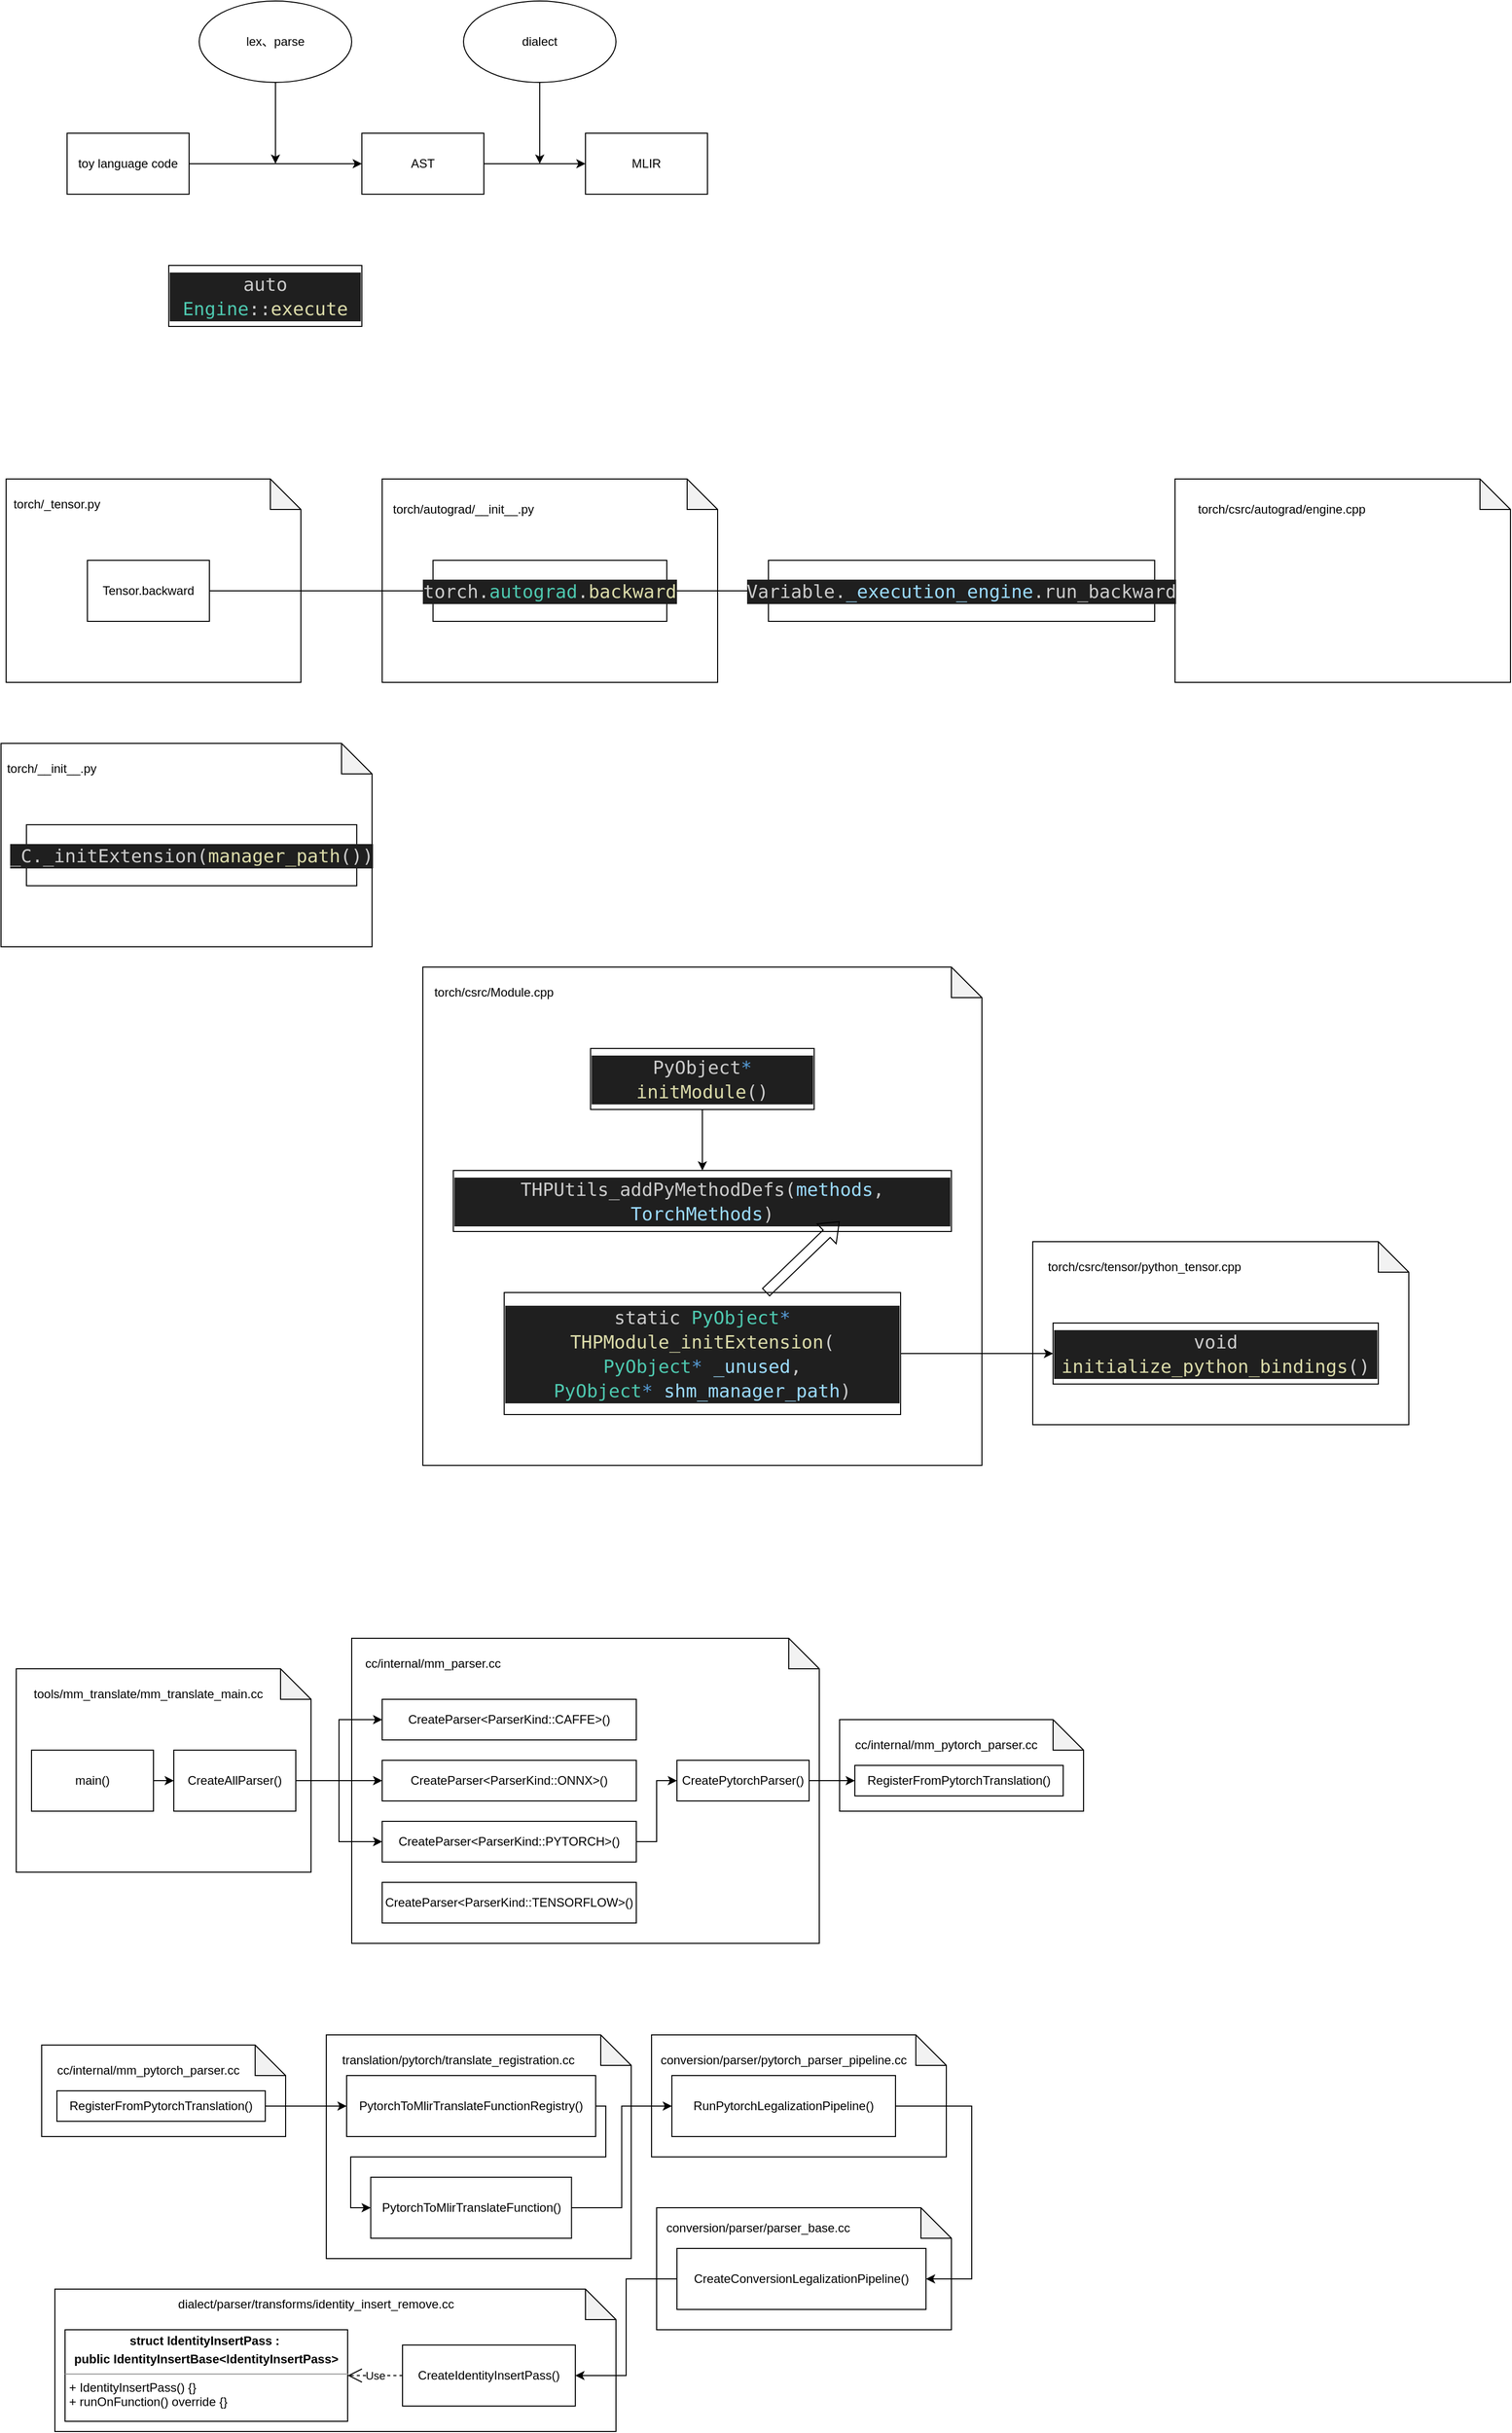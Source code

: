 <mxfile version="22.1.7" type="github">
  <diagram name="Page-1" id="DxE3iIKvWCXVfC5Ny44k">
    <mxGraphModel dx="1354" dy="771" grid="0" gridSize="10" guides="1" tooltips="1" connect="1" arrows="1" fold="1" page="0" pageScale="1" pageWidth="850" pageHeight="1100" math="0" shadow="0">
      <root>
        <mxCell id="0" />
        <mxCell id="1" parent="0" />
        <mxCell id="8K7rvJWfkNBqAx2Cw8N4-57" value="" style="shape=note;whiteSpace=wrap;html=1;backgroundOutline=1;darkOpacity=0.05;" vertex="1" parent="1">
          <mxGeometry x="78" y="2300" width="552" height="140" as="geometry" />
        </mxCell>
        <mxCell id="8K7rvJWfkNBqAx2Cw8N4-53" value="" style="shape=note;whiteSpace=wrap;html=1;backgroundOutline=1;darkOpacity=0.05;" vertex="1" parent="1">
          <mxGeometry x="670" y="2220" width="290" height="120" as="geometry" />
        </mxCell>
        <mxCell id="8K7rvJWfkNBqAx2Cw8N4-18" value="" style="shape=note;whiteSpace=wrap;html=1;backgroundOutline=1;darkOpacity=0.05;" vertex="1" parent="1">
          <mxGeometry x="850" y="1740" width="240" height="90" as="geometry" />
        </mxCell>
        <mxCell id="8K7rvJWfkNBqAx2Cw8N4-6" value="" style="shape=note;whiteSpace=wrap;html=1;backgroundOutline=1;darkOpacity=0.05;" vertex="1" parent="1">
          <mxGeometry x="370" y="1660" width="460" height="300" as="geometry" />
        </mxCell>
        <mxCell id="ChIQ4_hsvJZt-wBD8TQ4-29" value="" style="shape=note;whiteSpace=wrap;html=1;backgroundOutline=1;darkOpacity=0.05;" parent="1" vertex="1">
          <mxGeometry x="1040" y="1270" width="370" height="180" as="geometry" />
        </mxCell>
        <mxCell id="ChIQ4_hsvJZt-wBD8TQ4-19" value="" style="shape=note;whiteSpace=wrap;html=1;backgroundOutline=1;darkOpacity=0.05;" parent="1" vertex="1">
          <mxGeometry x="440" y="1000" width="550" height="490" as="geometry" />
        </mxCell>
        <mxCell id="ChIQ4_hsvJZt-wBD8TQ4-12" value="" style="shape=note;whiteSpace=wrap;html=1;backgroundOutline=1;darkOpacity=0.05;" parent="1" vertex="1">
          <mxGeometry x="1180" y="520" width="330" height="200" as="geometry" />
        </mxCell>
        <mxCell id="ChIQ4_hsvJZt-wBD8TQ4-13" value="torch/csrc/autograd/engine.cpp" style="text;html=1;strokeColor=none;fillColor=none;align=center;verticalAlign=middle;whiteSpace=wrap;rounded=0;" parent="1" vertex="1">
          <mxGeometry x="1255" y="535" width="60" height="30" as="geometry" />
        </mxCell>
        <mxCell id="ChIQ4_hsvJZt-wBD8TQ4-8" value="" style="shape=note;whiteSpace=wrap;html=1;backgroundOutline=1;darkOpacity=0.05;" parent="1" vertex="1">
          <mxGeometry x="400" y="520" width="330" height="200" as="geometry" />
        </mxCell>
        <mxCell id="ChIQ4_hsvJZt-wBD8TQ4-9" value="torch/autograd/__init__.py" style="text;html=1;strokeColor=none;fillColor=none;align=center;verticalAlign=middle;whiteSpace=wrap;rounded=0;" parent="1" vertex="1">
          <mxGeometry x="450" y="535" width="60" height="30" as="geometry" />
        </mxCell>
        <mxCell id="ChIQ4_hsvJZt-wBD8TQ4-4" value="" style="shape=note;whiteSpace=wrap;html=1;backgroundOutline=1;darkOpacity=0.05;" parent="1" vertex="1">
          <mxGeometry x="30" y="520" width="290" height="200" as="geometry" />
        </mxCell>
        <mxCell id="Lar3wEtWybTDCuJ2HaA1-9" style="edgeStyle=orthogonalEdgeStyle;rounded=0;orthogonalLoop=1;jettySize=auto;html=1;exitX=1;exitY=0.5;exitDx=0;exitDy=0;entryX=0;entryY=0.5;entryDx=0;entryDy=0;" parent="1" source="Lar3wEtWybTDCuJ2HaA1-1" target="Lar3wEtWybTDCuJ2HaA1-2" edge="1">
          <mxGeometry relative="1" as="geometry" />
        </mxCell>
        <mxCell id="Lar3wEtWybTDCuJ2HaA1-1" value="toy language code" style="rounded=0;whiteSpace=wrap;html=1;" parent="1" vertex="1">
          <mxGeometry x="90" y="180" width="120" height="60" as="geometry" />
        </mxCell>
        <mxCell id="Lar3wEtWybTDCuJ2HaA1-12" value="" style="edgeStyle=orthogonalEdgeStyle;rounded=0;orthogonalLoop=1;jettySize=auto;html=1;" parent="1" source="Lar3wEtWybTDCuJ2HaA1-2" target="Lar3wEtWybTDCuJ2HaA1-11" edge="1">
          <mxGeometry relative="1" as="geometry" />
        </mxCell>
        <mxCell id="Lar3wEtWybTDCuJ2HaA1-2" value="AST" style="whiteSpace=wrap;html=1;rounded=0;" parent="1" vertex="1">
          <mxGeometry x="380" y="180" width="120" height="60" as="geometry" />
        </mxCell>
        <mxCell id="Lar3wEtWybTDCuJ2HaA1-10" style="edgeStyle=orthogonalEdgeStyle;rounded=0;orthogonalLoop=1;jettySize=auto;html=1;exitX=0.5;exitY=1;exitDx=0;exitDy=0;" parent="1" source="Lar3wEtWybTDCuJ2HaA1-4" edge="1">
          <mxGeometry relative="1" as="geometry">
            <mxPoint x="295" y="210" as="targetPoint" />
          </mxGeometry>
        </mxCell>
        <mxCell id="Lar3wEtWybTDCuJ2HaA1-4" value="lex、parse" style="ellipse;whiteSpace=wrap;html=1;rounded=0;" parent="1" vertex="1">
          <mxGeometry x="220" y="50" width="150" height="80" as="geometry" />
        </mxCell>
        <mxCell id="Lar3wEtWybTDCuJ2HaA1-11" value="MLIR" style="whiteSpace=wrap;html=1;rounded=0;" parent="1" vertex="1">
          <mxGeometry x="600" y="180" width="120" height="60" as="geometry" />
        </mxCell>
        <mxCell id="Lar3wEtWybTDCuJ2HaA1-13" style="edgeStyle=orthogonalEdgeStyle;rounded=0;orthogonalLoop=1;jettySize=auto;html=1;exitX=0.5;exitY=1;exitDx=0;exitDy=0;" parent="1" source="Lar3wEtWybTDCuJ2HaA1-14" edge="1">
          <mxGeometry relative="1" as="geometry">
            <mxPoint x="555" y="210" as="targetPoint" />
          </mxGeometry>
        </mxCell>
        <mxCell id="Lar3wEtWybTDCuJ2HaA1-14" value="dialect" style="ellipse;whiteSpace=wrap;html=1;rounded=0;" parent="1" vertex="1">
          <mxGeometry x="480" y="50" width="150" height="80" as="geometry" />
        </mxCell>
        <mxCell id="ChIQ4_hsvJZt-wBD8TQ4-2" value="&lt;div style=&quot;color: rgb(204, 204, 204); background-color: rgb(31, 31, 31); font-family: &amp;quot;Ubuntu Mono&amp;quot;, &amp;quot;Droid Sans Mono&amp;quot;, &amp;quot;monospace&amp;quot;, monospace; font-size: 18px; line-height: 24px;&quot;&gt;auto &lt;span style=&quot;color: #4ec9b0;&quot;&gt;Engine&lt;/span&gt;::&lt;span style=&quot;color: #dcdcaa;&quot;&gt;execute&lt;/span&gt;&lt;/div&gt;" style="rounded=0;whiteSpace=wrap;html=1;" parent="1" vertex="1">
          <mxGeometry x="190" y="310" width="190" height="60" as="geometry" />
        </mxCell>
        <mxCell id="ChIQ4_hsvJZt-wBD8TQ4-7" style="edgeStyle=orthogonalEdgeStyle;rounded=0;orthogonalLoop=1;jettySize=auto;html=1;exitX=1;exitY=0.5;exitDx=0;exitDy=0;entryX=0;entryY=0.5;entryDx=0;entryDy=0;" parent="1" source="ChIQ4_hsvJZt-wBD8TQ4-3" target="ChIQ4_hsvJZt-wBD8TQ4-6" edge="1">
          <mxGeometry relative="1" as="geometry" />
        </mxCell>
        <mxCell id="ChIQ4_hsvJZt-wBD8TQ4-3" value="Tensor.backward" style="rounded=0;whiteSpace=wrap;html=1;" parent="1" vertex="1">
          <mxGeometry x="110" y="600" width="120" height="60" as="geometry" />
        </mxCell>
        <mxCell id="ChIQ4_hsvJZt-wBD8TQ4-5" value="torch/_tensor.py" style="text;html=1;strokeColor=none;fillColor=none;align=center;verticalAlign=middle;whiteSpace=wrap;rounded=0;" parent="1" vertex="1">
          <mxGeometry x="50" y="530" width="60" height="30" as="geometry" />
        </mxCell>
        <mxCell id="ChIQ4_hsvJZt-wBD8TQ4-15" style="edgeStyle=orthogonalEdgeStyle;rounded=0;orthogonalLoop=1;jettySize=auto;html=1;exitX=1;exitY=0.5;exitDx=0;exitDy=0;entryX=0;entryY=0.5;entryDx=0;entryDy=0;" parent="1" source="ChIQ4_hsvJZt-wBD8TQ4-6" target="ChIQ4_hsvJZt-wBD8TQ4-10" edge="1">
          <mxGeometry relative="1" as="geometry" />
        </mxCell>
        <mxCell id="ChIQ4_hsvJZt-wBD8TQ4-6" value="&lt;div style=&quot;color: rgb(204, 204, 204); background-color: rgb(31, 31, 31); font-family: &amp;quot;Ubuntu Mono&amp;quot;, &amp;quot;Droid Sans Mono&amp;quot;, &amp;quot;monospace&amp;quot;, monospace; font-size: 18px; line-height: 24px;&quot;&gt;torch.&lt;span style=&quot;color: #4ec9b0;&quot;&gt;autograd&lt;/span&gt;.&lt;span style=&quot;color: #dcdcaa;&quot;&gt;backward&lt;/span&gt;&lt;/div&gt;" style="rounded=0;whiteSpace=wrap;html=1;" parent="1" vertex="1">
          <mxGeometry x="450" y="600" width="230" height="60" as="geometry" />
        </mxCell>
        <mxCell id="ChIQ4_hsvJZt-wBD8TQ4-10" value="&lt;div style=&quot;color: rgb(204, 204, 204); background-color: rgb(31, 31, 31); font-family: &amp;quot;Ubuntu Mono&amp;quot;, &amp;quot;Droid Sans Mono&amp;quot;, &amp;quot;monospace&amp;quot;, monospace; font-size: 18px; line-height: 24px;&quot;&gt;Variable.&lt;span style=&quot;color: #9cdcfe;&quot;&gt;_execution_engine&lt;/span&gt;.run_backward&lt;/div&gt;" style="rounded=0;whiteSpace=wrap;html=1;" parent="1" vertex="1">
          <mxGeometry x="780" y="600" width="380" height="60" as="geometry" />
        </mxCell>
        <mxCell id="ChIQ4_hsvJZt-wBD8TQ4-16" value="" style="shape=note;whiteSpace=wrap;html=1;backgroundOutline=1;darkOpacity=0.05;" parent="1" vertex="1">
          <mxGeometry x="25" y="780" width="365" height="200" as="geometry" />
        </mxCell>
        <mxCell id="ChIQ4_hsvJZt-wBD8TQ4-17" value="&lt;div style=&quot;color: rgb(204, 204, 204); background-color: rgb(31, 31, 31); font-family: &amp;quot;Ubuntu Mono&amp;quot;, &amp;quot;Droid Sans Mono&amp;quot;, &amp;quot;monospace&amp;quot;, monospace; font-size: 18px; line-height: 24px;&quot;&gt;_C._initExtension(&lt;span style=&quot;color: #dcdcaa;&quot;&gt;manager_path&lt;/span&gt;())&lt;/div&gt;" style="rounded=0;whiteSpace=wrap;html=1;" parent="1" vertex="1">
          <mxGeometry x="50" y="860" width="325" height="60" as="geometry" />
        </mxCell>
        <mxCell id="ChIQ4_hsvJZt-wBD8TQ4-18" value="torch/__init__.py" style="text;html=1;strokeColor=none;fillColor=none;align=center;verticalAlign=middle;whiteSpace=wrap;rounded=0;" parent="1" vertex="1">
          <mxGeometry x="45" y="790" width="60" height="30" as="geometry" />
        </mxCell>
        <mxCell id="ChIQ4_hsvJZt-wBD8TQ4-25" value="" style="edgeStyle=orthogonalEdgeStyle;rounded=0;orthogonalLoop=1;jettySize=auto;html=1;" parent="1" source="ChIQ4_hsvJZt-wBD8TQ4-20" target="ChIQ4_hsvJZt-wBD8TQ4-24" edge="1">
          <mxGeometry relative="1" as="geometry" />
        </mxCell>
        <mxCell id="ChIQ4_hsvJZt-wBD8TQ4-20" value="&lt;div style=&quot;color: rgb(204, 204, 204); background-color: rgb(31, 31, 31); font-family: &amp;quot;Ubuntu Mono&amp;quot;, &amp;quot;Droid Sans Mono&amp;quot;, &amp;quot;monospace&amp;quot;, monospace; font-size: 18px; line-height: 24px;&quot;&gt;PyObject&lt;span style=&quot;color: #569cd6;&quot;&gt;*&lt;/span&gt; &lt;span style=&quot;color: #dcdcaa;&quot;&gt;initModule&lt;/span&gt;()&lt;/div&gt;" style="rounded=0;whiteSpace=wrap;html=1;" parent="1" vertex="1">
          <mxGeometry x="605" y="1080" width="220" height="60" as="geometry" />
        </mxCell>
        <mxCell id="ChIQ4_hsvJZt-wBD8TQ4-21" value="torch/csrc/Module.cpp" style="text;html=1;strokeColor=none;fillColor=none;align=center;verticalAlign=middle;whiteSpace=wrap;rounded=0;" parent="1" vertex="1">
          <mxGeometry x="480" y="1010" width="60" height="30" as="geometry" />
        </mxCell>
        <mxCell id="ChIQ4_hsvJZt-wBD8TQ4-24" value="&lt;div style=&quot;color: rgb(204, 204, 204); background-color: rgb(31, 31, 31); font-family: &amp;quot;Ubuntu Mono&amp;quot;, &amp;quot;Droid Sans Mono&amp;quot;, &amp;quot;monospace&amp;quot;, monospace; font-size: 18px; line-height: 24px;&quot;&gt;THPUtils_addPyMethodDefs(&lt;span style=&quot;color: #9cdcfe;&quot;&gt;methods&lt;/span&gt;, &lt;span style=&quot;color: #9cdcfe;&quot;&gt;TorchMethods&lt;/span&gt;)&lt;/div&gt;" style="rounded=0;whiteSpace=wrap;html=1;" parent="1" vertex="1">
          <mxGeometry x="470" y="1200" width="490" height="60" as="geometry" />
        </mxCell>
        <mxCell id="ChIQ4_hsvJZt-wBD8TQ4-32" style="edgeStyle=orthogonalEdgeStyle;rounded=0;orthogonalLoop=1;jettySize=auto;html=1;exitX=1;exitY=0.5;exitDx=0;exitDy=0;entryX=0;entryY=0.5;entryDx=0;entryDy=0;" parent="1" source="ChIQ4_hsvJZt-wBD8TQ4-26" target="ChIQ4_hsvJZt-wBD8TQ4-30" edge="1">
          <mxGeometry relative="1" as="geometry" />
        </mxCell>
        <mxCell id="ChIQ4_hsvJZt-wBD8TQ4-26" value="&lt;div style=&quot;color: rgb(204, 204, 204); background-color: rgb(31, 31, 31); font-family: &amp;quot;Ubuntu Mono&amp;quot;, &amp;quot;Droid Sans Mono&amp;quot;, &amp;quot;monospace&amp;quot;, monospace; font-size: 18px; line-height: 24px;&quot;&gt;&lt;div&gt;static &lt;span style=&quot;color: #4ec9b0;&quot;&gt;PyObject&lt;/span&gt;&lt;span style=&quot;color: #569cd6;&quot;&gt;*&lt;/span&gt; &lt;span style=&quot;color: #dcdcaa;&quot;&gt;THPModule_initExtension&lt;/span&gt;(&lt;/div&gt;&lt;div&gt;    &lt;span style=&quot;color: #4ec9b0;&quot;&gt;PyObject&lt;/span&gt;&lt;span style=&quot;color: #569cd6;&quot;&gt;*&lt;/span&gt; &lt;span style=&quot;color: #9cdcfe;&quot;&gt;_unused&lt;/span&gt;,&lt;/div&gt;&lt;div&gt;    &lt;span style=&quot;color: #4ec9b0;&quot;&gt;PyObject&lt;/span&gt;&lt;span style=&quot;color: #569cd6;&quot;&gt;*&lt;/span&gt; &lt;span style=&quot;color: #9cdcfe;&quot;&gt;shm_manager_path&lt;/span&gt;)&lt;/div&gt;&lt;/div&gt;" style="rounded=0;whiteSpace=wrap;html=1;" parent="1" vertex="1">
          <mxGeometry x="520" y="1320" width="390" height="120" as="geometry" />
        </mxCell>
        <mxCell id="ChIQ4_hsvJZt-wBD8TQ4-28" value="" style="shape=flexArrow;endArrow=classic;html=1;rounded=0;endWidth=16;endSize=5.39;strokeWidth=1;" parent="1" source="ChIQ4_hsvJZt-wBD8TQ4-26" edge="1">
          <mxGeometry width="50" height="50" relative="1" as="geometry">
            <mxPoint x="890" y="1340" as="sourcePoint" />
            <mxPoint x="850" y="1250" as="targetPoint" />
          </mxGeometry>
        </mxCell>
        <mxCell id="ChIQ4_hsvJZt-wBD8TQ4-30" value="&lt;div style=&quot;color: rgb(204, 204, 204); background-color: rgb(31, 31, 31); font-family: &amp;quot;Ubuntu Mono&amp;quot;, &amp;quot;Droid Sans Mono&amp;quot;, &amp;quot;monospace&amp;quot;, monospace; font-size: 18px; line-height: 24px;&quot;&gt;void &lt;span style=&quot;color: #dcdcaa;&quot;&gt;initialize_python_bindings&lt;/span&gt;()&lt;/div&gt;" style="rounded=0;whiteSpace=wrap;html=1;" parent="1" vertex="1">
          <mxGeometry x="1060" y="1350" width="320" height="60" as="geometry" />
        </mxCell>
        <mxCell id="ChIQ4_hsvJZt-wBD8TQ4-31" value="torch/csrc/tensor/python_tensor.cpp" style="text;html=1;strokeColor=none;fillColor=none;align=center;verticalAlign=middle;whiteSpace=wrap;rounded=0;" parent="1" vertex="1">
          <mxGeometry x="1120" y="1280" width="60" height="30" as="geometry" />
        </mxCell>
        <mxCell id="8K7rvJWfkNBqAx2Cw8N4-1" value="" style="shape=note;whiteSpace=wrap;html=1;backgroundOutline=1;darkOpacity=0.05;" vertex="1" parent="1">
          <mxGeometry x="40" y="1690" width="290" height="200" as="geometry" />
        </mxCell>
        <mxCell id="8K7rvJWfkNBqAx2Cw8N4-12" style="edgeStyle=orthogonalEdgeStyle;rounded=0;orthogonalLoop=1;jettySize=auto;html=1;exitX=1;exitY=0.5;exitDx=0;exitDy=0;entryX=0;entryY=0.5;entryDx=0;entryDy=0;" edge="1" parent="1" source="8K7rvJWfkNBqAx2Cw8N4-2" target="8K7rvJWfkNBqAx2Cw8N4-7">
          <mxGeometry relative="1" as="geometry" />
        </mxCell>
        <mxCell id="8K7rvJWfkNBqAx2Cw8N4-15" style="edgeStyle=orthogonalEdgeStyle;rounded=0;orthogonalLoop=1;jettySize=auto;html=1;exitX=1;exitY=0.5;exitDx=0;exitDy=0;entryX=0;entryY=0.5;entryDx=0;entryDy=0;" edge="1" parent="1" source="8K7rvJWfkNBqAx2Cw8N4-2" target="8K7rvJWfkNBqAx2Cw8N4-13">
          <mxGeometry relative="1" as="geometry" />
        </mxCell>
        <mxCell id="8K7rvJWfkNBqAx2Cw8N4-16" style="edgeStyle=orthogonalEdgeStyle;rounded=0;orthogonalLoop=1;jettySize=auto;html=1;exitX=1;exitY=0.5;exitDx=0;exitDy=0;entryX=0;entryY=0.5;entryDx=0;entryDy=0;" edge="1" parent="1" source="8K7rvJWfkNBqAx2Cw8N4-2" target="8K7rvJWfkNBqAx2Cw8N4-14">
          <mxGeometry relative="1" as="geometry" />
        </mxCell>
        <mxCell id="8K7rvJWfkNBqAx2Cw8N4-2" value="CreateAllParser()" style="rounded=0;whiteSpace=wrap;html=1;" vertex="1" parent="1">
          <mxGeometry x="195" y="1770" width="120" height="60" as="geometry" />
        </mxCell>
        <mxCell id="8K7rvJWfkNBqAx2Cw8N4-3" value="tools/mm_translate/mm_translate_main.cc" style="text;html=1;strokeColor=none;fillColor=none;align=center;verticalAlign=middle;whiteSpace=wrap;rounded=0;" vertex="1" parent="1">
          <mxGeometry x="140" y="1700" width="60" height="30" as="geometry" />
        </mxCell>
        <mxCell id="8K7rvJWfkNBqAx2Cw8N4-5" style="edgeStyle=orthogonalEdgeStyle;rounded=0;orthogonalLoop=1;jettySize=auto;html=1;exitX=1;exitY=0.5;exitDx=0;exitDy=0;entryX=0;entryY=0.5;entryDx=0;entryDy=0;" edge="1" parent="1" source="8K7rvJWfkNBqAx2Cw8N4-4" target="8K7rvJWfkNBqAx2Cw8N4-2">
          <mxGeometry relative="1" as="geometry" />
        </mxCell>
        <mxCell id="8K7rvJWfkNBqAx2Cw8N4-4" value="main()" style="rounded=0;whiteSpace=wrap;html=1;" vertex="1" parent="1">
          <mxGeometry x="55" y="1770" width="120" height="60" as="geometry" />
        </mxCell>
        <mxCell id="8K7rvJWfkNBqAx2Cw8N4-7" value="CreateParser&amp;lt;ParserKind::ONNX&amp;gt;()" style="rounded=0;whiteSpace=wrap;html=1;" vertex="1" parent="1">
          <mxGeometry x="400" y="1780" width="250" height="40" as="geometry" />
        </mxCell>
        <mxCell id="8K7rvJWfkNBqAx2Cw8N4-8" value="cc/internal/mm_parser.cc" style="text;html=1;strokeColor=none;fillColor=none;align=center;verticalAlign=middle;whiteSpace=wrap;rounded=0;" vertex="1" parent="1">
          <mxGeometry x="420" y="1670" width="60" height="30" as="geometry" />
        </mxCell>
        <mxCell id="8K7rvJWfkNBqAx2Cw8N4-13" value="CreateParser&amp;lt;ParserKind::CAFFE&amp;gt;()" style="rounded=0;whiteSpace=wrap;html=1;" vertex="1" parent="1">
          <mxGeometry x="400" y="1720" width="250" height="40" as="geometry" />
        </mxCell>
        <mxCell id="8K7rvJWfkNBqAx2Cw8N4-23" style="edgeStyle=orthogonalEdgeStyle;rounded=0;orthogonalLoop=1;jettySize=auto;html=1;exitX=1;exitY=0.5;exitDx=0;exitDy=0;entryX=0;entryY=0.5;entryDx=0;entryDy=0;" edge="1" parent="1" source="8K7rvJWfkNBqAx2Cw8N4-14" target="8K7rvJWfkNBqAx2Cw8N4-22">
          <mxGeometry relative="1" as="geometry" />
        </mxCell>
        <mxCell id="8K7rvJWfkNBqAx2Cw8N4-14" value="CreateParser&amp;lt;ParserKind::PYTORCH&amp;gt;()" style="rounded=0;whiteSpace=wrap;html=1;" vertex="1" parent="1">
          <mxGeometry x="400" y="1840" width="250" height="40" as="geometry" />
        </mxCell>
        <mxCell id="8K7rvJWfkNBqAx2Cw8N4-17" value="CreateParser&amp;lt;ParserKind::TENSORFLOW&amp;gt;()" style="rounded=0;whiteSpace=wrap;html=1;" vertex="1" parent="1">
          <mxGeometry x="400" y="1900" width="250" height="40" as="geometry" />
        </mxCell>
        <mxCell id="8K7rvJWfkNBqAx2Cw8N4-19" value="RegisterFromPytorchTranslation()" style="rounded=0;whiteSpace=wrap;html=1;" vertex="1" parent="1">
          <mxGeometry x="865" y="1785" width="205" height="30" as="geometry" />
        </mxCell>
        <mxCell id="8K7rvJWfkNBqAx2Cw8N4-20" value="cc/internal/mm_pytorch_parser.cc" style="text;html=1;strokeColor=none;fillColor=none;align=center;verticalAlign=middle;whiteSpace=wrap;rounded=0;" vertex="1" parent="1">
          <mxGeometry x="925" y="1750" width="60" height="30" as="geometry" />
        </mxCell>
        <mxCell id="8K7rvJWfkNBqAx2Cw8N4-21" style="edgeStyle=orthogonalEdgeStyle;rounded=0;orthogonalLoop=1;jettySize=auto;html=1;exitX=1;exitY=0.5;exitDx=0;exitDy=0;entryX=0;entryY=0.5;entryDx=0;entryDy=0;" edge="1" parent="1" source="8K7rvJWfkNBqAx2Cw8N4-22" target="8K7rvJWfkNBqAx2Cw8N4-19">
          <mxGeometry relative="1" as="geometry" />
        </mxCell>
        <mxCell id="8K7rvJWfkNBqAx2Cw8N4-22" value="CreatePytorchParser()" style="rounded=0;whiteSpace=wrap;html=1;" vertex="1" parent="1">
          <mxGeometry x="690" y="1780" width="130" height="40" as="geometry" />
        </mxCell>
        <mxCell id="8K7rvJWfkNBqAx2Cw8N4-40" value="" style="shape=note;whiteSpace=wrap;html=1;backgroundOutline=1;darkOpacity=0.05;" vertex="1" parent="1">
          <mxGeometry x="665" y="2050" width="290" height="120" as="geometry" />
        </mxCell>
        <mxCell id="8K7rvJWfkNBqAx2Cw8N4-41" value="" style="shape=note;whiteSpace=wrap;html=1;backgroundOutline=1;darkOpacity=0.05;" vertex="1" parent="1">
          <mxGeometry x="345" y="2050" width="300" height="220" as="geometry" />
        </mxCell>
        <mxCell id="8K7rvJWfkNBqAx2Cw8N4-42" value="" style="shape=note;whiteSpace=wrap;html=1;backgroundOutline=1;darkOpacity=0.05;" vertex="1" parent="1">
          <mxGeometry x="65" y="2060" width="240" height="90" as="geometry" />
        </mxCell>
        <mxCell id="8K7rvJWfkNBqAx2Cw8N4-43" style="edgeStyle=orthogonalEdgeStyle;rounded=0;orthogonalLoop=1;jettySize=auto;html=1;exitX=1;exitY=0.5;exitDx=0;exitDy=0;entryX=0;entryY=0.5;entryDx=0;entryDy=0;" edge="1" parent="1" source="8K7rvJWfkNBqAx2Cw8N4-44" target="8K7rvJWfkNBqAx2Cw8N4-50">
          <mxGeometry relative="1" as="geometry" />
        </mxCell>
        <mxCell id="8K7rvJWfkNBqAx2Cw8N4-44" value="RegisterFromPytorchTranslation()" style="rounded=0;whiteSpace=wrap;html=1;" vertex="1" parent="1">
          <mxGeometry x="80" y="2105" width="205" height="30" as="geometry" />
        </mxCell>
        <mxCell id="8K7rvJWfkNBqAx2Cw8N4-45" value="cc/internal/mm_pytorch_parser.cc" style="text;html=1;strokeColor=none;fillColor=none;align=center;verticalAlign=middle;whiteSpace=wrap;rounded=0;" vertex="1" parent="1">
          <mxGeometry x="140" y="2070" width="60" height="30" as="geometry" />
        </mxCell>
        <mxCell id="8K7rvJWfkNBqAx2Cw8N4-46" style="edgeStyle=orthogonalEdgeStyle;rounded=0;orthogonalLoop=1;jettySize=auto;html=1;exitX=1;exitY=0.5;exitDx=0;exitDy=0;entryX=0;entryY=0.5;entryDx=0;entryDy=0;" edge="1" parent="1" source="8K7rvJWfkNBqAx2Cw8N4-47" target="8K7rvJWfkNBqAx2Cw8N4-52">
          <mxGeometry relative="1" as="geometry" />
        </mxCell>
        <mxCell id="8K7rvJWfkNBqAx2Cw8N4-47" value="PytorchToMlirTranslateFunction()" style="rounded=0;whiteSpace=wrap;html=1;" vertex="1" parent="1">
          <mxGeometry x="388.75" y="2190" width="197.5" height="60" as="geometry" />
        </mxCell>
        <mxCell id="8K7rvJWfkNBqAx2Cw8N4-48" value="translation/pytorch/translate_registration.cc" style="text;html=1;strokeColor=none;fillColor=none;align=center;verticalAlign=middle;whiteSpace=wrap;rounded=0;" vertex="1" parent="1">
          <mxGeometry x="445" y="2060" width="60" height="30" as="geometry" />
        </mxCell>
        <mxCell id="8K7rvJWfkNBqAx2Cw8N4-49" style="edgeStyle=orthogonalEdgeStyle;rounded=0;orthogonalLoop=1;jettySize=auto;html=1;exitX=1;exitY=0.5;exitDx=0;exitDy=0;entryX=0;entryY=0.5;entryDx=0;entryDy=0;" edge="1" parent="1" source="8K7rvJWfkNBqAx2Cw8N4-50" target="8K7rvJWfkNBqAx2Cw8N4-47">
          <mxGeometry relative="1" as="geometry">
            <Array as="points">
              <mxPoint x="620" y="2120" />
              <mxPoint x="620" y="2170" />
              <mxPoint x="369" y="2170" />
              <mxPoint x="369" y="2220" />
            </Array>
          </mxGeometry>
        </mxCell>
        <mxCell id="8K7rvJWfkNBqAx2Cw8N4-50" value="PytorchToMlirTranslateFunctionRegistry()" style="rounded=0;html=1;whiteSpace=wrap;" vertex="1" parent="1">
          <mxGeometry x="365" y="2090" width="245" height="60" as="geometry" />
        </mxCell>
        <mxCell id="8K7rvJWfkNBqAx2Cw8N4-51" value="conversion/parser/pytorch_parser_pipeline.cc" style="text;html=1;strokeColor=none;fillColor=none;align=center;verticalAlign=middle;whiteSpace=wrap;rounded=0;" vertex="1" parent="1">
          <mxGeometry x="765" y="2060" width="60" height="30" as="geometry" />
        </mxCell>
        <mxCell id="8K7rvJWfkNBqAx2Cw8N4-56" style="edgeStyle=orthogonalEdgeStyle;rounded=0;orthogonalLoop=1;jettySize=auto;html=1;exitX=1;exitY=0.5;exitDx=0;exitDy=0;entryX=1;entryY=0.5;entryDx=0;entryDy=0;" edge="1" parent="1" source="8K7rvJWfkNBqAx2Cw8N4-52" target="8K7rvJWfkNBqAx2Cw8N4-55">
          <mxGeometry relative="1" as="geometry">
            <mxPoint x="990" y="2120" as="targetPoint" />
            <Array as="points">
              <mxPoint x="980" y="2120" />
              <mxPoint x="980" y="2290" />
            </Array>
          </mxGeometry>
        </mxCell>
        <mxCell id="8K7rvJWfkNBqAx2Cw8N4-52" value="RunPytorchLegalizationPipeline()" style="rounded=0;html=1;whiteSpace=wrap;" vertex="1" parent="1">
          <mxGeometry x="685" y="2090" width="220" height="60" as="geometry" />
        </mxCell>
        <mxCell id="8K7rvJWfkNBqAx2Cw8N4-54" value="conversion/parser/parser_base.cc" style="text;html=1;strokeColor=none;fillColor=none;align=center;verticalAlign=middle;whiteSpace=wrap;rounded=0;" vertex="1" parent="1">
          <mxGeometry x="740" y="2225" width="60" height="30" as="geometry" />
        </mxCell>
        <mxCell id="8K7rvJWfkNBqAx2Cw8N4-78" style="edgeStyle=orthogonalEdgeStyle;rounded=0;orthogonalLoop=1;jettySize=auto;html=1;exitX=0;exitY=0.5;exitDx=0;exitDy=0;entryX=1;entryY=0.5;entryDx=0;entryDy=0;" edge="1" parent="1" source="8K7rvJWfkNBqAx2Cw8N4-55" target="8K7rvJWfkNBqAx2Cw8N4-59">
          <mxGeometry relative="1" as="geometry">
            <mxPoint x="710" y="2480" as="targetPoint" />
          </mxGeometry>
        </mxCell>
        <mxCell id="8K7rvJWfkNBqAx2Cw8N4-55" value="CreateConversionLegalizationPipeline()" style="rounded=0;html=1;whiteSpace=wrap;" vertex="1" parent="1">
          <mxGeometry x="690" y="2260" width="245" height="60" as="geometry" />
        </mxCell>
        <mxCell id="8K7rvJWfkNBqAx2Cw8N4-58" value="dialect/parser/transforms/identity_insert_remove.cc" style="text;html=1;strokeColor=none;fillColor=none;align=center;verticalAlign=middle;whiteSpace=wrap;rounded=0;" vertex="1" parent="1">
          <mxGeometry x="305" y="2300" width="60" height="30" as="geometry" />
        </mxCell>
        <mxCell id="8K7rvJWfkNBqAx2Cw8N4-59" value="CreateIdentityInsertPass()" style="rounded=0;html=1;whiteSpace=wrap;" vertex="1" parent="1">
          <mxGeometry x="420" y="2355" width="170" height="60" as="geometry" />
        </mxCell>
        <mxCell id="8K7rvJWfkNBqAx2Cw8N4-71" value="&lt;p style=&quot;text-align: center; margin: 4px 0px 0px;&quot;&gt;&lt;b&gt;struct IdentityInsertPass :&amp;nbsp;&lt;/b&gt;&lt;/p&gt;&lt;p style=&quot;text-align: center; margin: 4px 0px 0px;&quot;&gt;&lt;b&gt;public IdentityInsertBase&amp;lt;IdentityInsertPass&amp;gt;&lt;/b&gt;&lt;br&gt;&lt;/p&gt;&lt;hr size=&quot;1&quot;&gt;&lt;p style=&quot;margin:0px;margin-left:4px;&quot;&gt;&lt;/p&gt;&lt;p style=&quot;margin:0px;margin-left:4px;&quot;&gt;+&amp;nbsp;&lt;span style=&quot;border-color: var(--border-color); text-align: center; background-color: initial;&quot;&gt;IdentityInsertPass&lt;/span&gt;() {}&lt;/p&gt;&lt;p style=&quot;margin:0px;margin-left:4px;&quot;&gt;+&amp;nbsp;runOnFunction() override {}&lt;/p&gt;" style="verticalAlign=top;align=left;overflow=fill;fontSize=12;fontFamily=Helvetica;html=1;whiteSpace=wrap;" vertex="1" parent="1">
          <mxGeometry x="88" y="2340" width="278" height="90" as="geometry" />
        </mxCell>
        <mxCell id="8K7rvJWfkNBqAx2Cw8N4-77" value="Use" style="endArrow=open;endSize=12;dashed=1;html=1;rounded=0;entryX=1;entryY=0.5;entryDx=0;entryDy=0;exitX=0;exitY=0.5;exitDx=0;exitDy=0;" edge="1" parent="1" source="8K7rvJWfkNBqAx2Cw8N4-59" target="8K7rvJWfkNBqAx2Cw8N4-71">
          <mxGeometry width="160" relative="1" as="geometry">
            <mxPoint x="430" y="2500" as="sourcePoint" />
            <mxPoint x="675" y="2490" as="targetPoint" />
          </mxGeometry>
        </mxCell>
      </root>
    </mxGraphModel>
  </diagram>
</mxfile>
